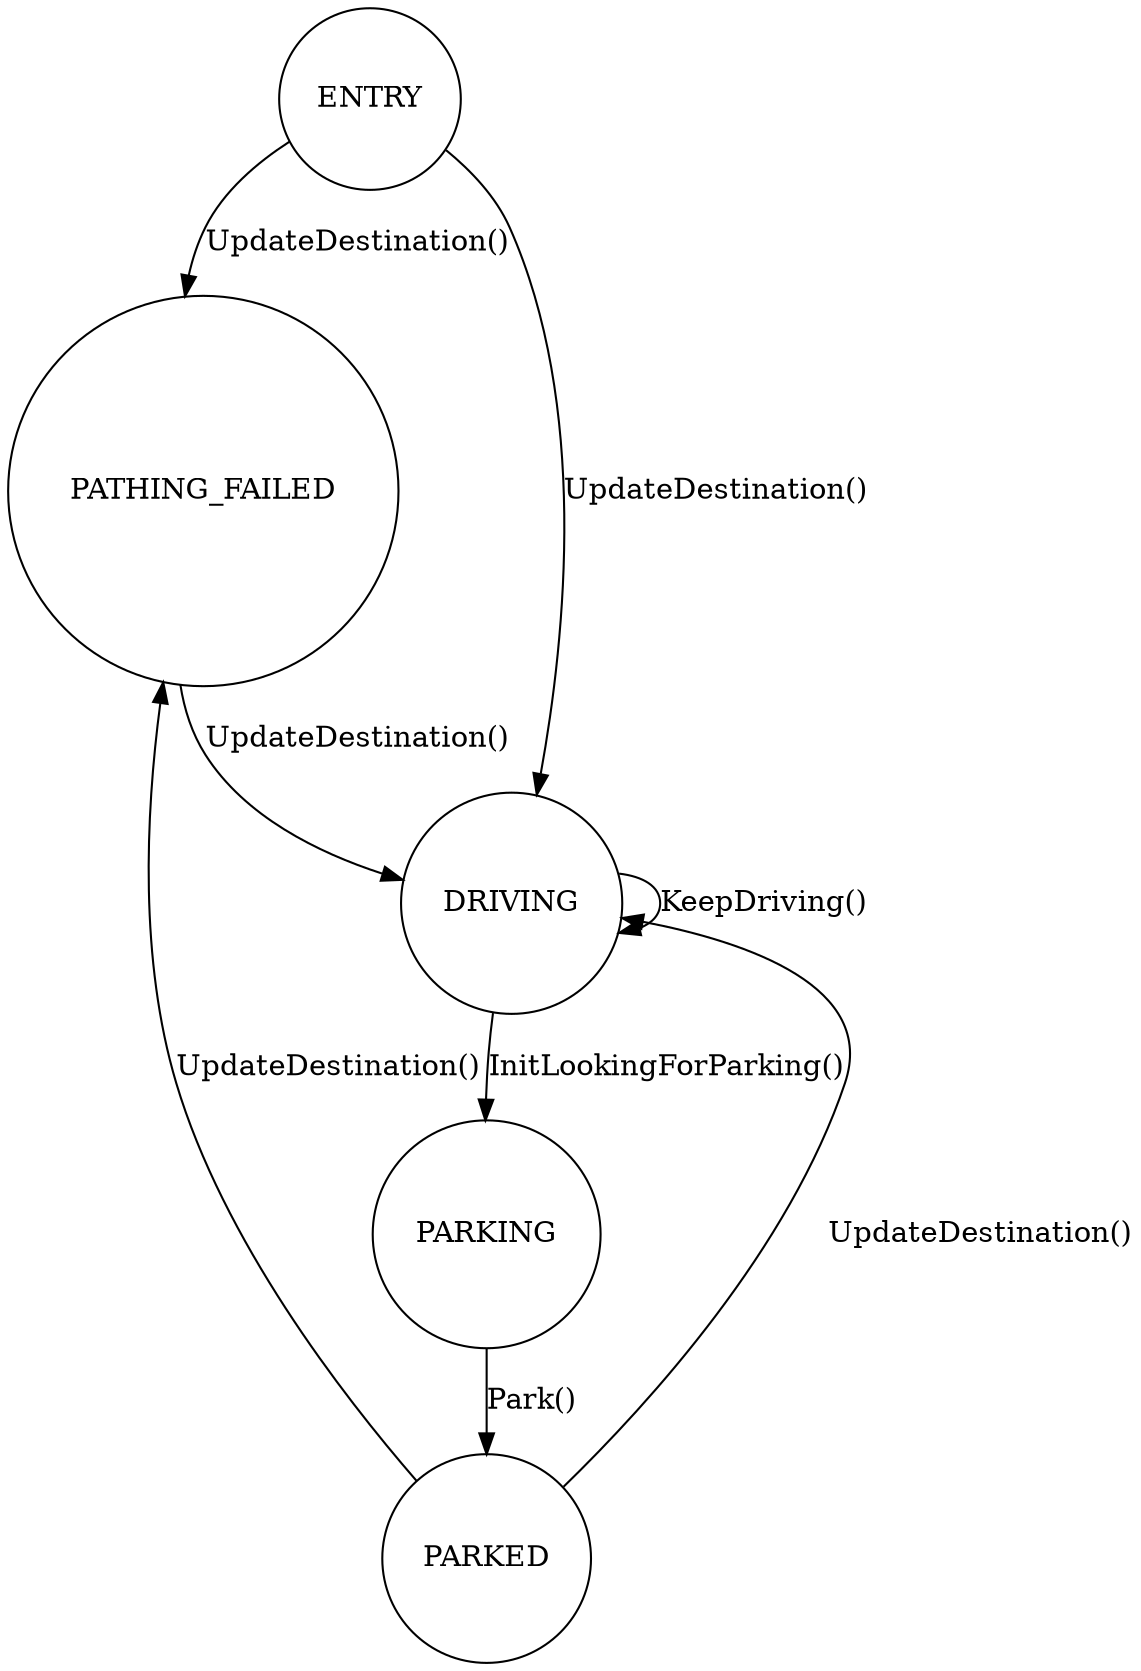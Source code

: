 //C-style comments can be added

/* Multi-line comments are
 * valid too
 * Note: Lines end with a semicolon
 */

/* This line defines what kind of graph we're making ('digraph'=directed graph)
 * and the name of the digraph ('finite_state_machine')
 */
 
digraph finite_state_machine {
	//Define the nodes/states in the system and their style here

	
	/*These are the entry and exit nodes for the system. 
	 * They are small, solid black circles.
	 * Both are listed on the same line because they all have the same properties
	 */
	 
	node [shape=circle,label="ENTRY"]ENTRY;
	
	//This line defines a new node style: the circle

	node [shape=circle];
	
	/* All the nodes defined here will be circles. Additional attributes defined
	 * for each node will be added on to the attributes listed above.
	 */
	 
	 PATHING_FAILED[label="PATHING_FAILED"];		//Label attributes are placed inside the node

	 PARKED[label="PARKED"];	//Newlines are allowed in labels

	 PARKING[label="PARKING"];
	 
	 DRIVING[label="DRIVING"]
	 
	 //Below are all of the definition of the edges that connect the nodes

	 //Edges can have labels too

	 ENTRY->DRIVING [label="UpdateDestination()"];
	 DRIVING->PARKING [label="InitLookingForParking()"]; 
	 DRIVING->DRIVING [label="KeepDriving()"]
	 PARKING->PARKED [label="Park()"]
	 PARKED->DRIVING [label="UpdateDestination()"]
	 PARKED->PATHING_FAILED[label="UpdateDestination()"]
	 ENTRY->PATHING_FAILED[label="UpdateDestination()"]
	 PATHING_FAILED->DRIVING[label="UpdateDestination()"]
	

}